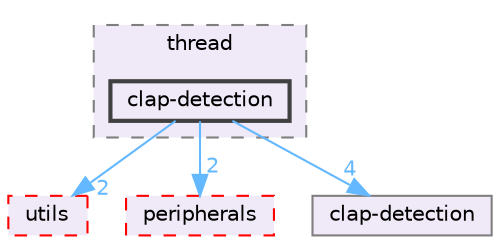 digraph "src/thread/clap-detection"
{
 // LATEX_PDF_SIZE
  bgcolor="transparent";
  edge [fontname=Helvetica,fontsize=10,labelfontname=Helvetica,labelfontsize=10];
  node [fontname=Helvetica,fontsize=10,shape=box,height=0.2,width=0.4];
  compound=true
  subgraph clusterdir_bfedb72b9d87795234454f6223b9ab1e {
    graph [ bgcolor="#f0e9f7", pencolor="grey50", label="thread", fontname=Helvetica,fontsize=10 style="filled,dashed", URL="dir_bfedb72b9d87795234454f6223b9ab1e.html",tooltip=""]
  dir_fdf2be5c872b4412d2592845a31da987 [label="clap-detection", fillcolor="#f0e9f7", color="grey25", style="filled,bold", URL="dir_fdf2be5c872b4412d2592845a31da987.html",tooltip=""];
  }
  dir_313caf1132e152dd9b58bea13a4052ca [label="utils", fillcolor="#f0e9f7", color="red", style="filled,dashed", URL="dir_313caf1132e152dd9b58bea13a4052ca.html",tooltip=""];
  dir_fbf0f2406da70b7242e9fe36900a795c [label="peripherals", fillcolor="#f0e9f7", color="red", style="filled,dashed", URL="dir_fbf0f2406da70b7242e9fe36900a795c.html",tooltip=""];
  dir_6f0212c19bb1afa0d3827894a1d260c9 [label="clap-detection", fillcolor="#f0e9f7", color="grey50", style="filled", URL="dir_6f0212c19bb1afa0d3827894a1d260c9.html",tooltip=""];
  dir_fdf2be5c872b4412d2592845a31da987->dir_313caf1132e152dd9b58bea13a4052ca [headlabel="2", labeldistance=1.5 headhref="dir_000003_000026.html" color="steelblue1" fontcolor="steelblue1"];
  dir_fdf2be5c872b4412d2592845a31da987->dir_6f0212c19bb1afa0d3827894a1d260c9 [headlabel="4", labeldistance=1.5 headhref="dir_000003_000002.html" color="steelblue1" fontcolor="steelblue1"];
  dir_fdf2be5c872b4412d2592845a31da987->dir_fbf0f2406da70b7242e9fe36900a795c [headlabel="2", labeldistance=1.5 headhref="dir_000003_000018.html" color="steelblue1" fontcolor="steelblue1"];
}

